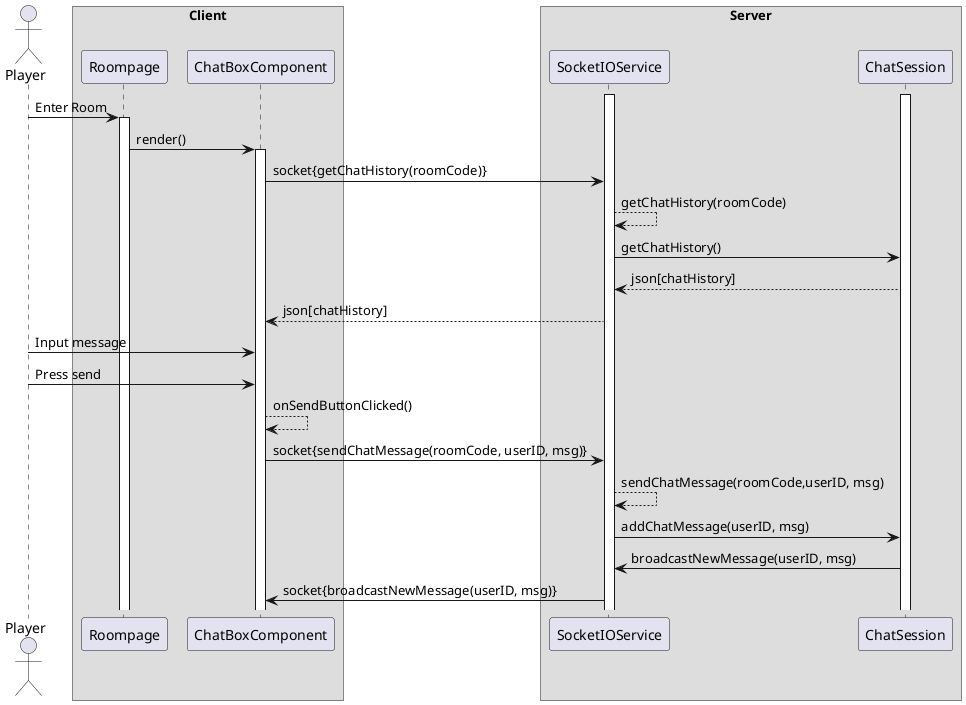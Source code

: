 @startuml DisplayChatboxSequence
skinparam ParticipantPadding 5
skinparam BoxPadding 5


actor Player
participant SocketIOService as SS

box Client
    participant Roompage as RP
    participant ChatBoxComponent as CBC
end box

box Server
    participant SocketService as SS
    participant ChatSession as CS
end Box

activate SS
activate CS

Player -> RP: Enter Room
activate RP

RP -> CBC: render()
activate CBC
CBC -> SS: socket{getChatHistory(roomCode)}
SS --> SS: getChatHistory(roomCode)
SS -> CS: getChatHistory()
CS --> SS: json[chatHistory]
SS --> CBC: json[chatHistory]

Player -> CBC: Input message
Player -> CBC: Press send
CBC --> CBC: onSendButtonClicked()
CBC -> SS: socket{sendChatMessage(roomCode, userID, msg)}
SS --> SS: sendChatMessage(roomCode,userID, msg)
SS -> CS: addChatMessage(userID, msg)
CS -> SS: broadcastNewMessage(userID, msg)
SS -> CBC: socket{broadcastNewMessage(userID, msg)}

@enduml